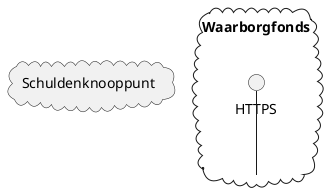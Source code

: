 @startuml

cloud Schuldenknooppunt {

}

cloud Waarborgfonds {
    interface HTTPS
    HTTPS -- [Waarborgfonds]
}


@enduml